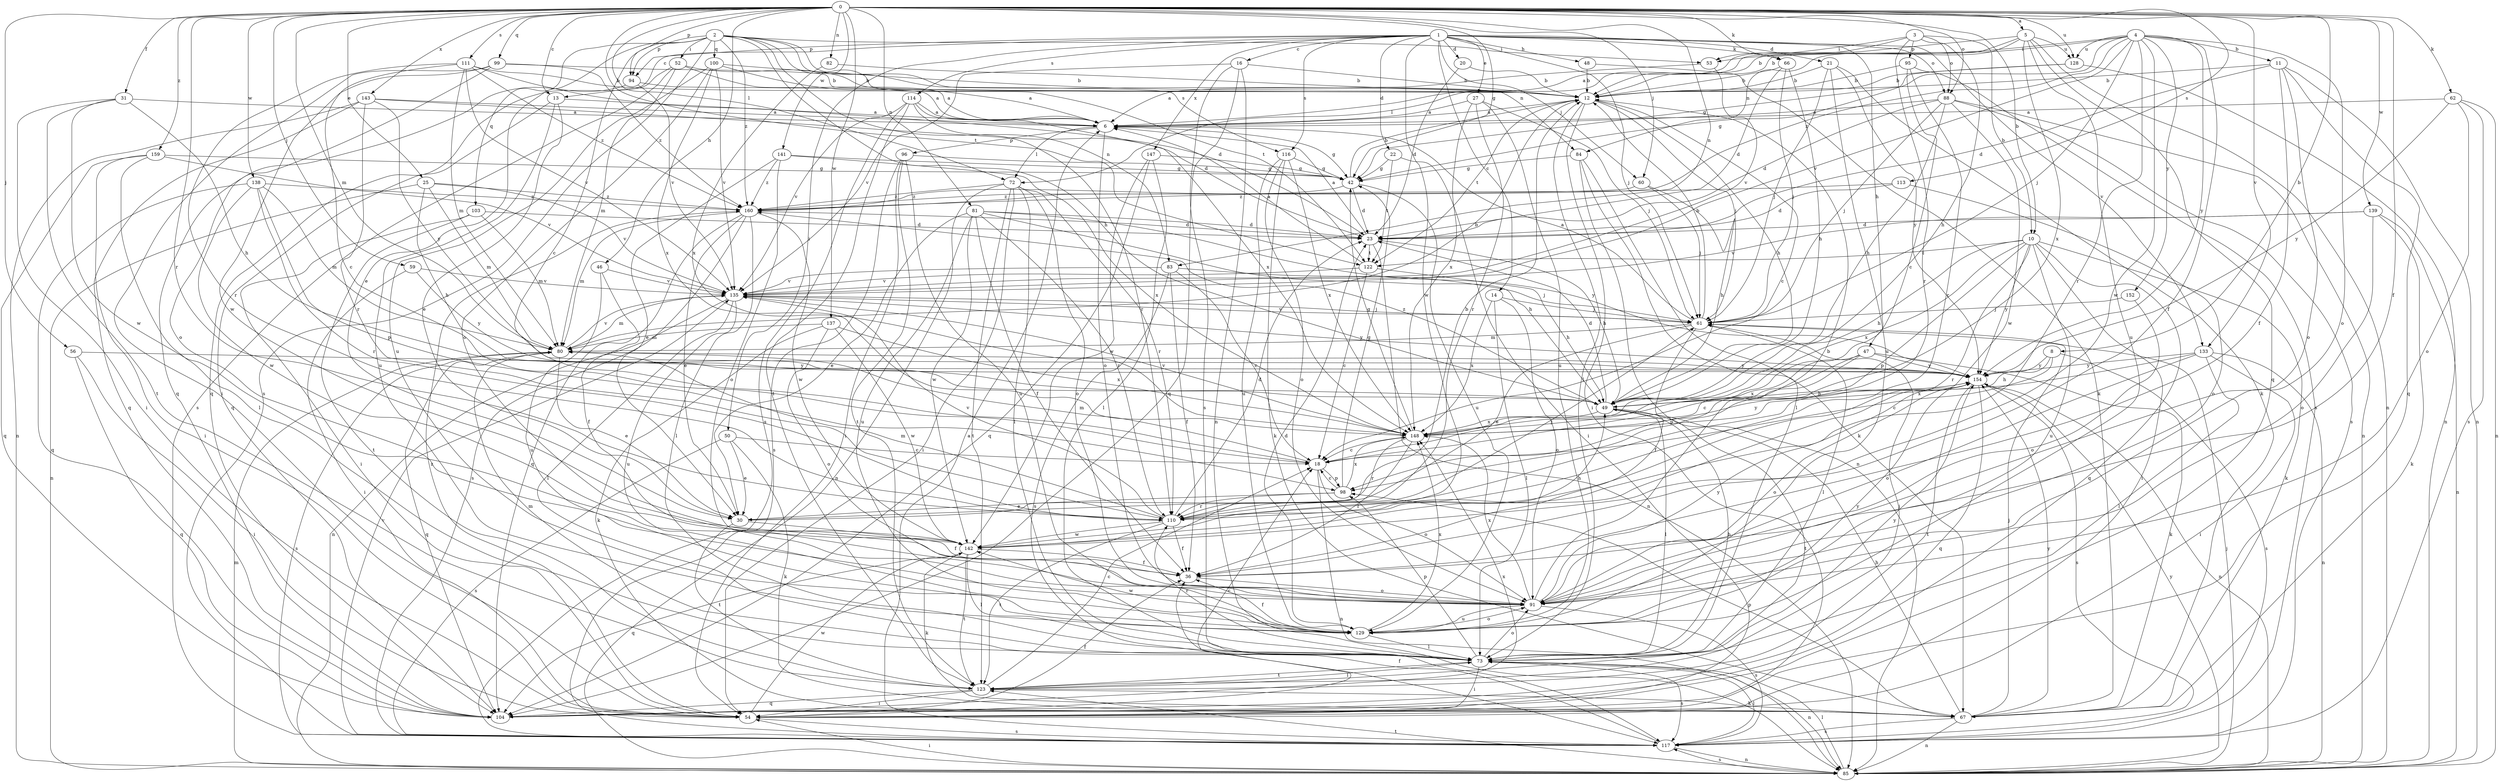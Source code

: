 strict digraph  {
0;
1;
2;
3;
4;
5;
6;
8;
10;
11;
12;
13;
14;
16;
18;
20;
21;
22;
23;
25;
27;
30;
31;
36;
42;
46;
47;
48;
49;
50;
52;
53;
54;
56;
59;
60;
61;
62;
66;
67;
72;
73;
80;
81;
82;
83;
84;
85;
88;
91;
94;
95;
96;
98;
99;
100;
103;
104;
110;
111;
113;
114;
116;
117;
122;
123;
128;
129;
133;
135;
137;
138;
139;
141;
142;
143;
147;
148;
152;
154;
159;
160;
0 -> 5  [label=a];
0 -> 8  [label=b];
0 -> 10  [label=b];
0 -> 13  [label=c];
0 -> 25  [label=e];
0 -> 31  [label=f];
0 -> 36  [label=f];
0 -> 42  [label=g];
0 -> 46  [label=h];
0 -> 56  [label=j];
0 -> 59  [label=j];
0 -> 60  [label=j];
0 -> 62  [label=k];
0 -> 66  [label=k];
0 -> 72  [label=l];
0 -> 80  [label=m];
0 -> 81  [label=n];
0 -> 82  [label=n];
0 -> 83  [label=n];
0 -> 88  [label=o];
0 -> 94  [label=p];
0 -> 99  [label=q];
0 -> 110  [label=r];
0 -> 111  [label=s];
0 -> 113  [label=s];
0 -> 122  [label=t];
0 -> 128  [label=u];
0 -> 133  [label=v];
0 -> 137  [label=w];
0 -> 138  [label=w];
0 -> 139  [label=w];
0 -> 141  [label=w];
0 -> 143  [label=x];
0 -> 159  [label=z];
1 -> 13  [label=c];
1 -> 14  [label=c];
1 -> 16  [label=c];
1 -> 20  [label=d];
1 -> 21  [label=d];
1 -> 22  [label=d];
1 -> 27  [label=e];
1 -> 47  [label=h];
1 -> 48  [label=h];
1 -> 50  [label=i];
1 -> 60  [label=j];
1 -> 61  [label=j];
1 -> 66  [label=k];
1 -> 88  [label=o];
1 -> 94  [label=p];
1 -> 114  [label=s];
1 -> 116  [label=s];
1 -> 133  [label=v];
1 -> 142  [label=w];
1 -> 147  [label=x];
2 -> 18  [label=c];
2 -> 30  [label=e];
2 -> 49  [label=h];
2 -> 52  [label=i];
2 -> 53  [label=i];
2 -> 83  [label=n];
2 -> 84  [label=n];
2 -> 94  [label=p];
2 -> 100  [label=q];
2 -> 103  [label=q];
2 -> 116  [label=s];
2 -> 117  [label=s];
2 -> 122  [label=t];
2 -> 160  [label=z];
3 -> 6  [label=a];
3 -> 10  [label=b];
3 -> 49  [label=h];
3 -> 53  [label=i];
3 -> 88  [label=o];
3 -> 95  [label=p];
3 -> 110  [label=r];
4 -> 11  [label=b];
4 -> 12  [label=b];
4 -> 36  [label=f];
4 -> 42  [label=g];
4 -> 53  [label=i];
4 -> 61  [label=j];
4 -> 91  [label=o];
4 -> 110  [label=r];
4 -> 128  [label=u];
4 -> 135  [label=v];
4 -> 142  [label=w];
4 -> 152  [label=y];
4 -> 154  [label=y];
4 -> 160  [label=z];
5 -> 12  [label=b];
5 -> 72  [label=l];
5 -> 84  [label=n];
5 -> 85  [label=n];
5 -> 104  [label=q];
5 -> 128  [label=u];
5 -> 129  [label=u];
5 -> 148  [label=x];
6 -> 42  [label=g];
6 -> 72  [label=l];
6 -> 91  [label=o];
6 -> 96  [label=p];
8 -> 18  [label=c];
8 -> 49  [label=h];
8 -> 117  [label=s];
8 -> 154  [label=y];
10 -> 49  [label=h];
10 -> 54  [label=i];
10 -> 67  [label=k];
10 -> 98  [label=p];
10 -> 104  [label=q];
10 -> 110  [label=r];
10 -> 122  [label=t];
10 -> 129  [label=u];
10 -> 148  [label=x];
10 -> 154  [label=y];
11 -> 12  [label=b];
11 -> 23  [label=d];
11 -> 36  [label=f];
11 -> 85  [label=n];
11 -> 91  [label=o];
11 -> 104  [label=q];
12 -> 6  [label=a];
12 -> 18  [label=c];
12 -> 49  [label=h];
12 -> 54  [label=i];
12 -> 61  [label=j];
12 -> 73  [label=l];
12 -> 122  [label=t];
13 -> 6  [label=a];
13 -> 30  [label=e];
13 -> 104  [label=q];
13 -> 129  [label=u];
14 -> 61  [label=j];
14 -> 73  [label=l];
14 -> 91  [label=o];
14 -> 148  [label=x];
16 -> 12  [label=b];
16 -> 85  [label=n];
16 -> 104  [label=q];
16 -> 117  [label=s];
16 -> 135  [label=v];
18 -> 80  [label=m];
18 -> 85  [label=n];
18 -> 91  [label=o];
18 -> 98  [label=p];
20 -> 12  [label=b];
20 -> 23  [label=d];
21 -> 12  [label=b];
21 -> 61  [label=j];
21 -> 67  [label=k];
21 -> 129  [label=u];
21 -> 154  [label=y];
22 -> 42  [label=g];
22 -> 54  [label=i];
22 -> 122  [label=t];
23 -> 6  [label=a];
23 -> 49  [label=h];
23 -> 85  [label=n];
23 -> 122  [label=t];
25 -> 49  [label=h];
25 -> 80  [label=m];
25 -> 85  [label=n];
25 -> 135  [label=v];
25 -> 160  [label=z];
27 -> 6  [label=a];
27 -> 61  [label=j];
27 -> 110  [label=r];
27 -> 129  [label=u];
27 -> 148  [label=x];
30 -> 12  [label=b];
30 -> 36  [label=f];
30 -> 123  [label=t];
31 -> 6  [label=a];
31 -> 49  [label=h];
31 -> 54  [label=i];
31 -> 123  [label=t];
31 -> 142  [label=w];
36 -> 91  [label=o];
42 -> 12  [label=b];
42 -> 23  [label=d];
42 -> 129  [label=u];
42 -> 160  [label=z];
46 -> 36  [label=f];
46 -> 129  [label=u];
46 -> 135  [label=v];
47 -> 18  [label=c];
47 -> 67  [label=k];
47 -> 98  [label=p];
47 -> 148  [label=x];
47 -> 154  [label=y];
48 -> 12  [label=b];
48 -> 67  [label=k];
49 -> 23  [label=d];
49 -> 73  [label=l];
49 -> 123  [label=t];
49 -> 148  [label=x];
49 -> 160  [label=z];
50 -> 18  [label=c];
50 -> 30  [label=e];
50 -> 67  [label=k];
50 -> 117  [label=s];
52 -> 6  [label=a];
52 -> 12  [label=b];
52 -> 80  [label=m];
52 -> 104  [label=q];
52 -> 117  [label=s];
53 -> 6  [label=a];
53 -> 135  [label=v];
54 -> 18  [label=c];
54 -> 36  [label=f];
54 -> 117  [label=s];
54 -> 142  [label=w];
54 -> 160  [label=z];
56 -> 54  [label=i];
56 -> 104  [label=q];
56 -> 154  [label=y];
59 -> 54  [label=i];
59 -> 135  [label=v];
59 -> 154  [label=y];
60 -> 49  [label=h];
60 -> 61  [label=j];
60 -> 160  [label=z];
61 -> 6  [label=a];
61 -> 12  [label=b];
61 -> 30  [label=e];
61 -> 36  [label=f];
61 -> 73  [label=l];
61 -> 80  [label=m];
61 -> 135  [label=v];
62 -> 6  [label=a];
62 -> 85  [label=n];
62 -> 91  [label=o];
62 -> 117  [label=s];
62 -> 154  [label=y];
66 -> 12  [label=b];
66 -> 23  [label=d];
66 -> 49  [label=h];
66 -> 61  [label=j];
67 -> 49  [label=h];
67 -> 61  [label=j];
67 -> 85  [label=n];
67 -> 98  [label=p];
67 -> 117  [label=s];
67 -> 154  [label=y];
72 -> 54  [label=i];
72 -> 73  [label=l];
72 -> 85  [label=n];
72 -> 91  [label=o];
72 -> 110  [label=r];
72 -> 123  [label=t];
72 -> 160  [label=z];
73 -> 49  [label=h];
73 -> 54  [label=i];
73 -> 80  [label=m];
73 -> 85  [label=n];
73 -> 91  [label=o];
73 -> 98  [label=p];
73 -> 110  [label=r];
73 -> 117  [label=s];
73 -> 123  [label=t];
73 -> 154  [label=y];
80 -> 12  [label=b];
80 -> 30  [label=e];
80 -> 104  [label=q];
80 -> 117  [label=s];
80 -> 135  [label=v];
80 -> 154  [label=y];
81 -> 23  [label=d];
81 -> 30  [label=e];
81 -> 36  [label=f];
81 -> 49  [label=h];
81 -> 110  [label=r];
81 -> 129  [label=u];
81 -> 142  [label=w];
81 -> 154  [label=y];
82 -> 12  [label=b];
82 -> 148  [label=x];
83 -> 18  [label=c];
83 -> 36  [label=f];
83 -> 61  [label=j];
83 -> 117  [label=s];
83 -> 135  [label=v];
84 -> 42  [label=g];
84 -> 67  [label=k];
84 -> 73  [label=l];
84 -> 85  [label=n];
85 -> 54  [label=i];
85 -> 61  [label=j];
85 -> 73  [label=l];
85 -> 80  [label=m];
85 -> 117  [label=s];
85 -> 123  [label=t];
85 -> 154  [label=y];
88 -> 6  [label=a];
88 -> 23  [label=d];
88 -> 49  [label=h];
88 -> 61  [label=j];
88 -> 85  [label=n];
88 -> 117  [label=s];
88 -> 142  [label=w];
91 -> 12  [label=b];
91 -> 117  [label=s];
91 -> 129  [label=u];
91 -> 148  [label=x];
91 -> 154  [label=y];
94 -> 6  [label=a];
94 -> 104  [label=q];
94 -> 135  [label=v];
95 -> 12  [label=b];
95 -> 18  [label=c];
95 -> 110  [label=r];
95 -> 117  [label=s];
96 -> 42  [label=g];
96 -> 54  [label=i];
96 -> 117  [label=s];
96 -> 123  [label=t];
96 -> 129  [label=u];
98 -> 18  [label=c];
98 -> 30  [label=e];
98 -> 42  [label=g];
98 -> 110  [label=r];
98 -> 148  [label=x];
99 -> 12  [label=b];
99 -> 54  [label=i];
99 -> 91  [label=o];
99 -> 142  [label=w];
99 -> 160  [label=z];
100 -> 6  [label=a];
100 -> 12  [label=b];
100 -> 91  [label=o];
100 -> 129  [label=u];
100 -> 135  [label=v];
100 -> 148  [label=x];
103 -> 23  [label=d];
103 -> 54  [label=i];
103 -> 80  [label=m];
103 -> 123  [label=t];
104 -> 148  [label=x];
110 -> 23  [label=d];
110 -> 36  [label=f];
110 -> 61  [label=j];
110 -> 80  [label=m];
110 -> 123  [label=t];
110 -> 135  [label=v];
110 -> 142  [label=w];
111 -> 12  [label=b];
111 -> 18  [label=c];
111 -> 23  [label=d];
111 -> 80  [label=m];
111 -> 110  [label=r];
111 -> 135  [label=v];
111 -> 160  [label=z];
113 -> 23  [label=d];
113 -> 91  [label=o];
113 -> 160  [label=z];
114 -> 6  [label=a];
114 -> 110  [label=r];
114 -> 117  [label=s];
114 -> 123  [label=t];
114 -> 135  [label=v];
114 -> 148  [label=x];
116 -> 42  [label=g];
116 -> 67  [label=k];
116 -> 91  [label=o];
116 -> 129  [label=u];
116 -> 148  [label=x];
117 -> 6  [label=a];
117 -> 36  [label=f];
117 -> 73  [label=l];
117 -> 85  [label=n];
117 -> 135  [label=v];
122 -> 6  [label=a];
122 -> 18  [label=c];
122 -> 49  [label=h];
122 -> 135  [label=v];
123 -> 18  [label=c];
123 -> 54  [label=i];
123 -> 61  [label=j];
123 -> 67  [label=k];
123 -> 73  [label=l];
123 -> 104  [label=q];
128 -> 12  [label=b];
128 -> 42  [label=g];
128 -> 85  [label=n];
129 -> 23  [label=d];
129 -> 36  [label=f];
129 -> 73  [label=l];
129 -> 91  [label=o];
129 -> 142  [label=w];
129 -> 148  [label=x];
129 -> 154  [label=y];
133 -> 54  [label=i];
133 -> 73  [label=l];
133 -> 85  [label=n];
133 -> 91  [label=o];
133 -> 148  [label=x];
133 -> 154  [label=y];
135 -> 61  [label=j];
135 -> 73  [label=l];
135 -> 80  [label=m];
135 -> 85  [label=n];
135 -> 129  [label=u];
135 -> 154  [label=y];
137 -> 67  [label=k];
137 -> 80  [label=m];
137 -> 91  [label=o];
137 -> 142  [label=w];
137 -> 148  [label=x];
138 -> 80  [label=m];
138 -> 98  [label=p];
138 -> 104  [label=q];
138 -> 110  [label=r];
138 -> 142  [label=w];
138 -> 160  [label=z];
139 -> 23  [label=d];
139 -> 67  [label=k];
139 -> 85  [label=n];
139 -> 91  [label=o];
139 -> 135  [label=v];
141 -> 30  [label=e];
141 -> 42  [label=g];
141 -> 91  [label=o];
141 -> 148  [label=x];
141 -> 160  [label=z];
142 -> 36  [label=f];
142 -> 49  [label=h];
142 -> 67  [label=k];
142 -> 73  [label=l];
142 -> 104  [label=q];
142 -> 123  [label=t];
143 -> 6  [label=a];
143 -> 23  [label=d];
143 -> 85  [label=n];
143 -> 104  [label=q];
143 -> 110  [label=r];
143 -> 154  [label=y];
147 -> 42  [label=g];
147 -> 73  [label=l];
147 -> 104  [label=q];
147 -> 142  [label=w];
148 -> 18  [label=c];
148 -> 36  [label=f];
148 -> 42  [label=g];
148 -> 110  [label=r];
148 -> 135  [label=v];
148 -> 154  [label=y];
152 -> 61  [label=j];
152 -> 91  [label=o];
154 -> 49  [label=h];
154 -> 85  [label=n];
154 -> 91  [label=o];
154 -> 104  [label=q];
154 -> 117  [label=s];
154 -> 123  [label=t];
159 -> 42  [label=g];
159 -> 54  [label=i];
159 -> 73  [label=l];
159 -> 104  [label=q];
159 -> 135  [label=v];
160 -> 23  [label=d];
160 -> 30  [label=e];
160 -> 73  [label=l];
160 -> 80  [label=m];
160 -> 104  [label=q];
160 -> 117  [label=s];
160 -> 142  [label=w];
}

